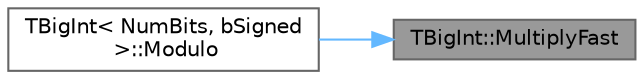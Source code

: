 digraph "TBigInt::MultiplyFast"
{
 // INTERACTIVE_SVG=YES
 // LATEX_PDF_SIZE
  bgcolor="transparent";
  edge [fontname=Helvetica,fontsize=10,labelfontname=Helvetica,labelfontsize=10];
  node [fontname=Helvetica,fontsize=10,shape=box,height=0.2,width=0.4];
  rankdir="RL";
  Node1 [id="Node000001",label="TBigInt::MultiplyFast",height=0.2,width=0.4,color="gray40", fillcolor="grey60", style="filled", fontcolor="black",tooltip="Multiplies two positive integers."];
  Node1 -> Node2 [id="edge1_Node000001_Node000002",dir="back",color="steelblue1",style="solid",tooltip=" "];
  Node2 [id="Node000002",label="TBigInt\< NumBits, bSigned\l \>::Modulo",height=0.2,width=0.4,color="grey40", fillcolor="white", style="filled",URL="$d1/db0/classTBigInt.html#ad28ed473c179d719f0122b275c158edc",tooltip=" "];
}
